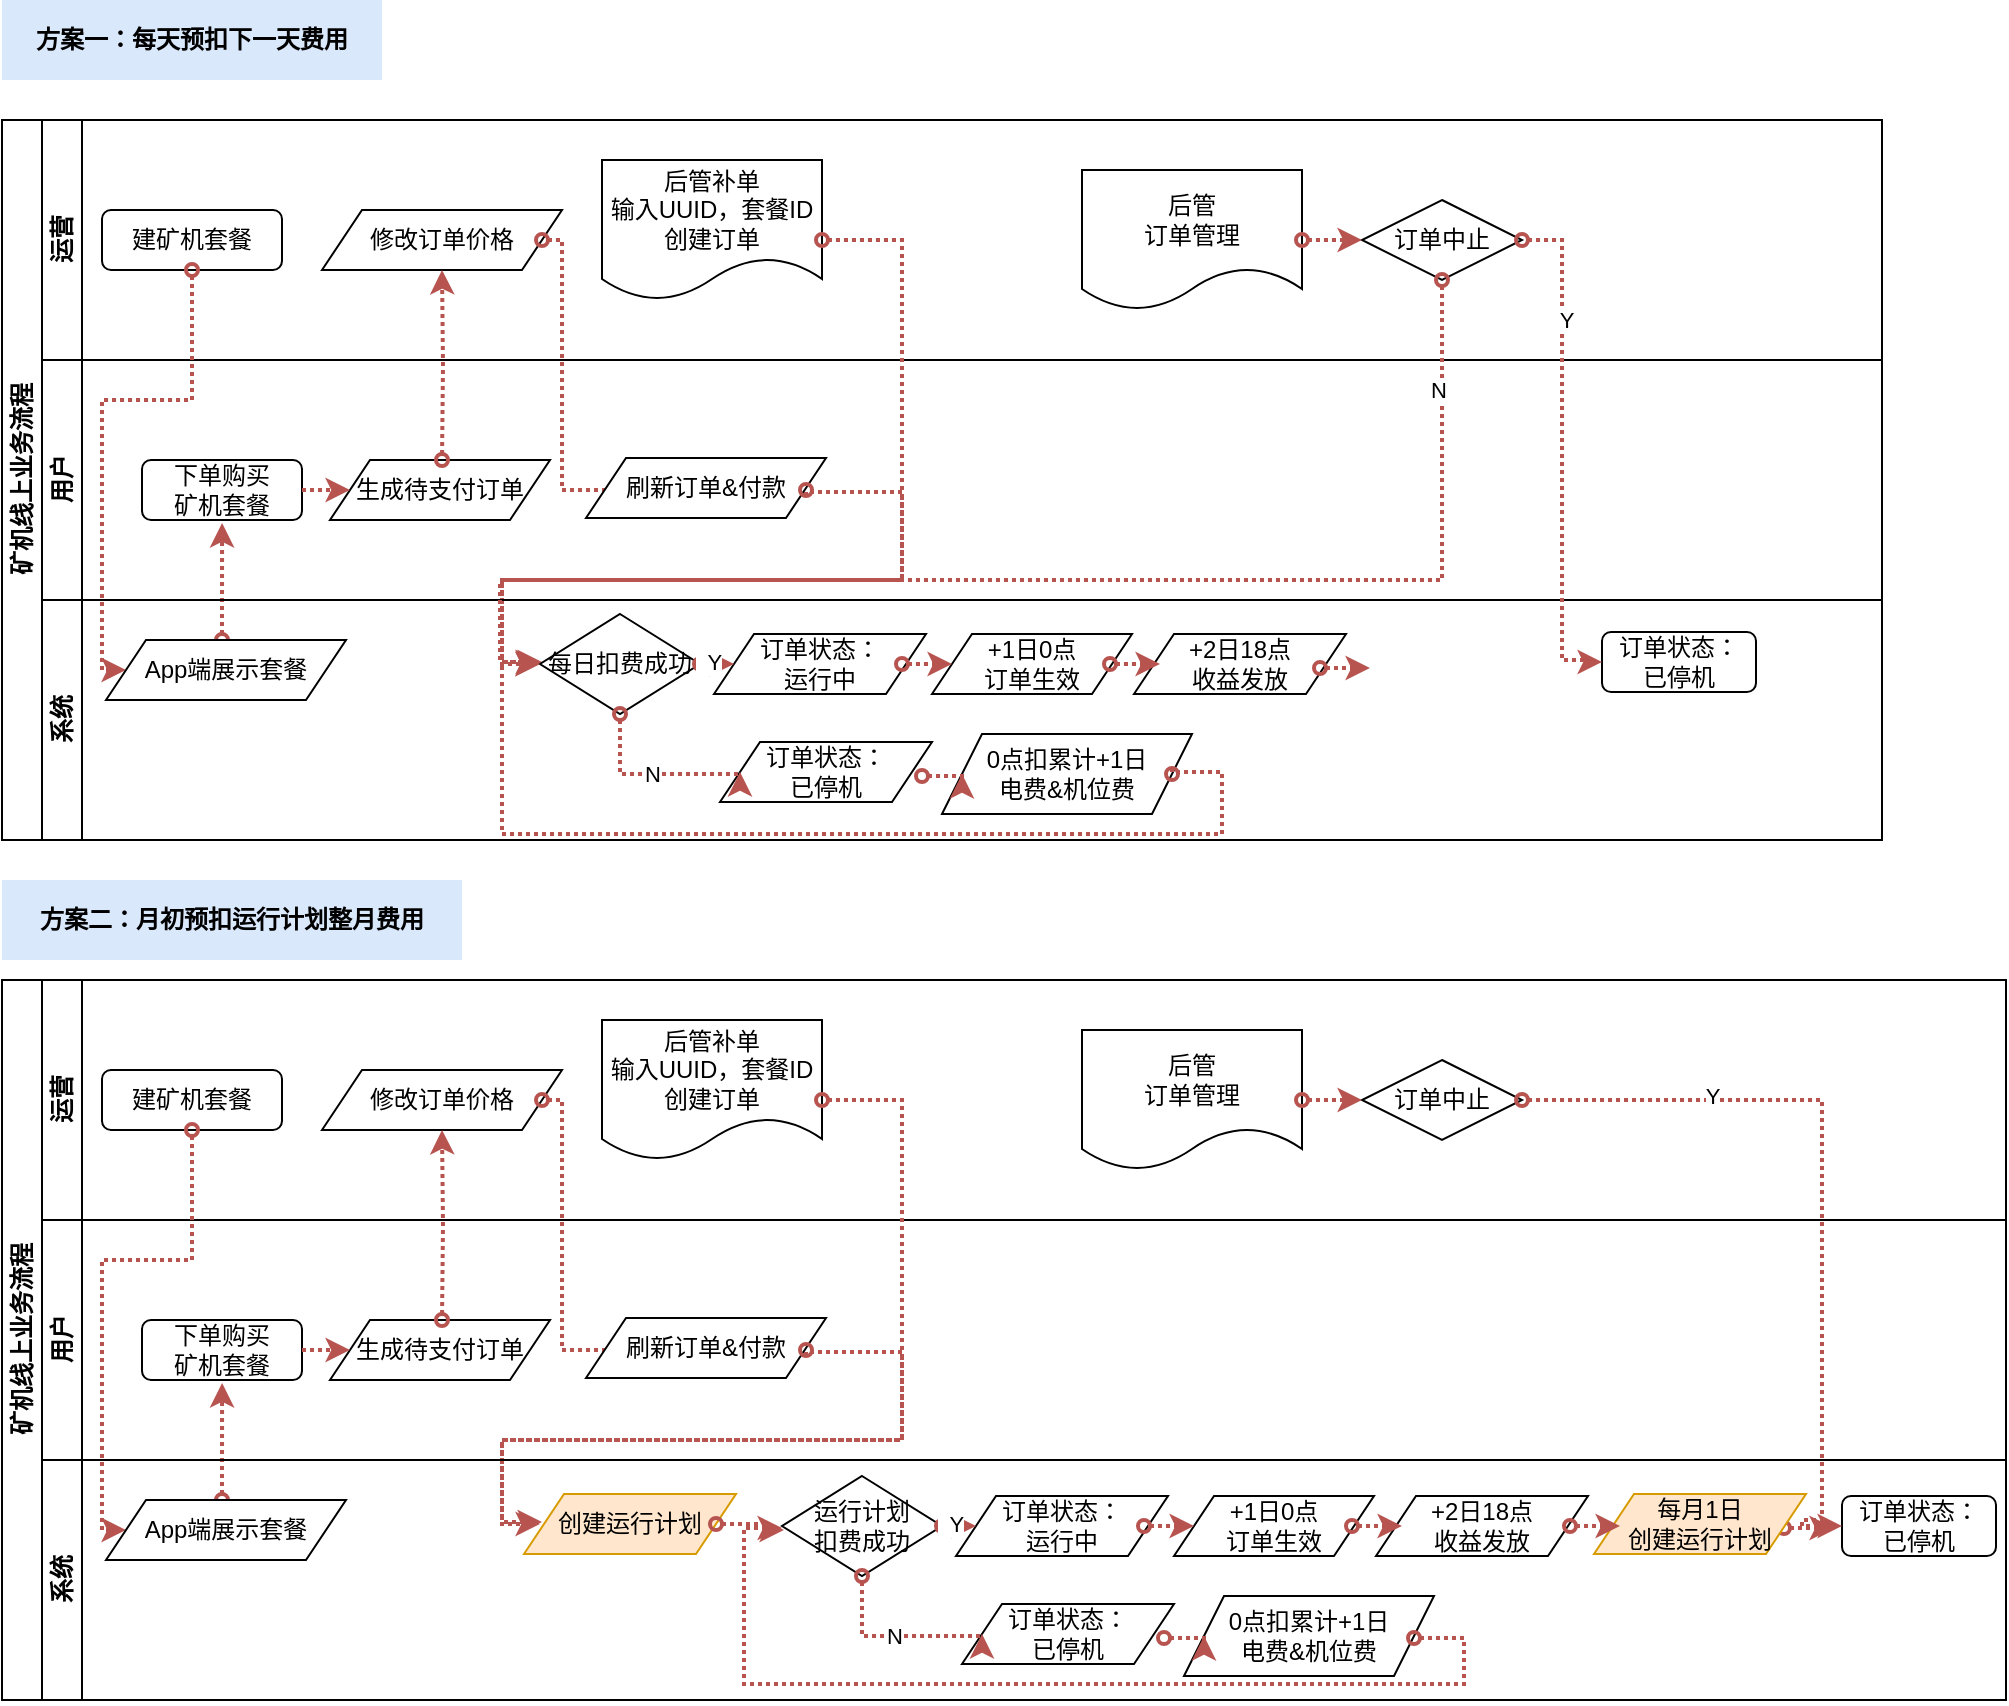 <mxfile version="22.0.4" type="github">
  <diagram id="prtHgNgQTEPvFCAcTncT" name="Page-1">
    <mxGraphModel dx="954" dy="537" grid="1" gridSize="10" guides="1" tooltips="1" connect="1" arrows="1" fold="1" page="1" pageScale="1" pageWidth="827" pageHeight="1169" math="0" shadow="0">
      <root>
        <mxCell id="0" />
        <mxCell id="1" parent="0" />
        <mxCell id="dNxyNK7c78bLwvsdeMH5-19" value="矿机线上业务流程" style="swimlane;html=1;childLayout=stackLayout;resizeParent=1;resizeParentMax=0;horizontal=0;startSize=20;horizontalStack=0;" parent="1" vertex="1">
          <mxGeometry x="40" y="60" width="940" height="360" as="geometry" />
        </mxCell>
        <mxCell id="dNxyNK7c78bLwvsdeMH5-20" value="运营" style="swimlane;html=1;startSize=20;horizontal=0;" parent="dNxyNK7c78bLwvsdeMH5-19" vertex="1">
          <mxGeometry x="20" width="920" height="120" as="geometry" />
        </mxCell>
        <mxCell id="eJ8lgUgesERh-Eou_Fsk-1" value="建矿机套餐" style="rounded=1;whiteSpace=wrap;html=1;" parent="dNxyNK7c78bLwvsdeMH5-20" vertex="1">
          <mxGeometry x="30" y="45" width="90" height="30" as="geometry" />
        </mxCell>
        <mxCell id="eJ8lgUgesERh-Eou_Fsk-6" value="修改订单价格" style="shape=parallelogram;perimeter=parallelogramPerimeter;whiteSpace=wrap;html=1;fixedSize=1;" parent="dNxyNK7c78bLwvsdeMH5-20" vertex="1">
          <mxGeometry x="140" y="45" width="120" height="30" as="geometry" />
        </mxCell>
        <mxCell id="eJ8lgUgesERh-Eou_Fsk-11" value="后管补单&lt;br&gt;输入UUID，套餐ID 创建订单" style="shape=document;whiteSpace=wrap;html=1;boundedLbl=1;" parent="dNxyNK7c78bLwvsdeMH5-20" vertex="1">
          <mxGeometry x="280" y="20" width="110" height="70" as="geometry" />
        </mxCell>
        <mxCell id="eJ8lgUgesERh-Eou_Fsk-24" value="" style="edgeStyle=orthogonalEdgeStyle;rounded=0;orthogonalLoop=1;jettySize=auto;html=1;strokeWidth=2;fillColor=#f8cecc;strokeColor=#b85450;dashed=1;dashPattern=1 1;entryX=0;entryY=0.5;entryDx=0;entryDy=0;startArrow=oval;startFill=0;" parent="dNxyNK7c78bLwvsdeMH5-20" target="eJ8lgUgesERh-Eou_Fsk-7" edge="1">
          <mxGeometry relative="1" as="geometry">
            <mxPoint x="250" y="60" as="sourcePoint" />
            <mxPoint x="280" y="195" as="targetPoint" />
            <Array as="points">
              <mxPoint x="260" y="60" />
              <mxPoint x="260" y="185" />
            </Array>
          </mxGeometry>
        </mxCell>
        <mxCell id="F9DmgFNN-CSLchGyO8Tj-16" value="订单中止" style="rhombus;whiteSpace=wrap;html=1;" vertex="1" parent="dNxyNK7c78bLwvsdeMH5-20">
          <mxGeometry x="660" y="40" width="80" height="40" as="geometry" />
        </mxCell>
        <mxCell id="F9DmgFNN-CSLchGyO8Tj-40" value="后管&lt;br&gt;订单管理" style="shape=document;whiteSpace=wrap;html=1;boundedLbl=1;" vertex="1" parent="dNxyNK7c78bLwvsdeMH5-20">
          <mxGeometry x="520" y="25" width="110" height="70" as="geometry" />
        </mxCell>
        <mxCell id="dNxyNK7c78bLwvsdeMH5-21" value="用户" style="swimlane;html=1;startSize=20;horizontal=0;" parent="dNxyNK7c78bLwvsdeMH5-19" vertex="1">
          <mxGeometry x="20" y="120" width="920" height="120" as="geometry" />
        </mxCell>
        <mxCell id="eJ8lgUgesERh-Eou_Fsk-2" value="下单购买&lt;br&gt;矿机套餐" style="rounded=1;whiteSpace=wrap;html=1;" parent="dNxyNK7c78bLwvsdeMH5-21" vertex="1">
          <mxGeometry x="50" y="50" width="80" height="30" as="geometry" />
        </mxCell>
        <mxCell id="eJ8lgUgesERh-Eou_Fsk-5" value="生成待支付订单" style="shape=parallelogram;perimeter=parallelogramPerimeter;whiteSpace=wrap;html=1;fixedSize=1;" parent="dNxyNK7c78bLwvsdeMH5-21" vertex="1">
          <mxGeometry x="144" y="50" width="110" height="30" as="geometry" />
        </mxCell>
        <mxCell id="eJ8lgUgesERh-Eou_Fsk-7" value="刷新订单&amp;amp;付款" style="shape=parallelogram;perimeter=parallelogramPerimeter;whiteSpace=wrap;html=1;fixedSize=1;" parent="dNxyNK7c78bLwvsdeMH5-21" vertex="1">
          <mxGeometry x="272" y="49" width="120" height="30" as="geometry" />
        </mxCell>
        <mxCell id="eJ8lgUgesERh-Eou_Fsk-21" value="" style="edgeStyle=orthogonalEdgeStyle;rounded=0;orthogonalLoop=1;jettySize=auto;html=1;strokeWidth=2;fillColor=#f8cecc;strokeColor=#b85450;dashed=1;dashPattern=1 1;entryX=0;entryY=0.5;entryDx=0;entryDy=0;exitX=1;exitY=0.5;exitDx=0;exitDy=0;" parent="dNxyNK7c78bLwvsdeMH5-21" source="eJ8lgUgesERh-Eou_Fsk-2" target="eJ8lgUgesERh-Eou_Fsk-5" edge="1">
          <mxGeometry relative="1" as="geometry">
            <mxPoint x="99" y="174" as="sourcePoint" />
            <mxPoint x="99" y="84" as="targetPoint" />
            <Array as="points" />
          </mxGeometry>
        </mxCell>
        <mxCell id="F9DmgFNN-CSLchGyO8Tj-4" value="" style="edgeStyle=orthogonalEdgeStyle;rounded=0;orthogonalLoop=1;jettySize=auto;html=1;strokeWidth=2;fillColor=#f8cecc;strokeColor=#b85450;dashed=1;dashPattern=1 1;startArrow=oval;startFill=0;entryX=0;entryY=0.5;entryDx=0;entryDy=0;" edge="1" parent="dNxyNK7c78bLwvsdeMH5-19" target="F9DmgFNN-CSLchGyO8Tj-7">
          <mxGeometry relative="1" as="geometry">
            <mxPoint x="410" y="60" as="sourcePoint" />
            <mxPoint x="269" y="282" as="targetPoint" />
            <Array as="points">
              <mxPoint x="450" y="60" />
              <mxPoint x="450" y="230" />
              <mxPoint x="250" y="230" />
              <mxPoint x="250" y="272" />
            </Array>
          </mxGeometry>
        </mxCell>
        <mxCell id="eJ8lgUgesERh-Eou_Fsk-26" value="" style="edgeStyle=orthogonalEdgeStyle;rounded=0;orthogonalLoop=1;jettySize=auto;html=1;strokeWidth=2;fillColor=#f8cecc;strokeColor=#b85450;dashed=1;dashPattern=1 1;startArrow=oval;startFill=0;exitX=1;exitY=0.5;exitDx=0;exitDy=0;" parent="dNxyNK7c78bLwvsdeMH5-19" edge="1">
          <mxGeometry relative="1" as="geometry">
            <mxPoint x="402" y="185" as="sourcePoint" />
            <mxPoint x="270" y="271" as="targetPoint" />
            <Array as="points">
              <mxPoint x="402" y="186" />
              <mxPoint x="450" y="186" />
              <mxPoint x="450" y="230" />
              <mxPoint x="250" y="230" />
              <mxPoint x="250" y="271" />
            </Array>
          </mxGeometry>
        </mxCell>
        <mxCell id="eJ8lgUgesERh-Eou_Fsk-17" value="" style="edgeStyle=orthogonalEdgeStyle;rounded=0;orthogonalLoop=1;jettySize=auto;html=1;entryX=0;entryY=0.5;entryDx=0;entryDy=0;fillColor=#f8cecc;strokeColor=#b85450;strokeWidth=2;startArrow=oval;startFill=0;dashed=1;dashPattern=1 1;" parent="dNxyNK7c78bLwvsdeMH5-19" source="eJ8lgUgesERh-Eou_Fsk-1" target="eJ8lgUgesERh-Eou_Fsk-16" edge="1">
          <mxGeometry relative="1" as="geometry">
            <Array as="points">
              <mxPoint x="95" y="140" />
              <mxPoint x="50" y="140" />
              <mxPoint x="50" y="275" />
            </Array>
          </mxGeometry>
        </mxCell>
        <mxCell id="eJ8lgUgesERh-Eou_Fsk-19" value="" style="edgeStyle=orthogonalEdgeStyle;rounded=0;orthogonalLoop=1;jettySize=auto;html=1;strokeWidth=2;fillColor=#f8cecc;strokeColor=#b85450;dashed=1;dashPattern=1 1;startArrow=oval;startFill=0;entryX=0.613;entryY=1.05;entryDx=0;entryDy=0;entryPerimeter=0;" parent="dNxyNK7c78bLwvsdeMH5-19" edge="1">
          <mxGeometry relative="1" as="geometry">
            <mxPoint x="110" y="260" as="sourcePoint" />
            <mxPoint x="110.04" y="201.5" as="targetPoint" />
            <Array as="points" />
          </mxGeometry>
        </mxCell>
        <mxCell id="dNxyNK7c78bLwvsdeMH5-22" value="系统" style="swimlane;html=1;startSize=20;horizontal=0;" parent="dNxyNK7c78bLwvsdeMH5-19" vertex="1">
          <mxGeometry x="20" y="240" width="920" height="120" as="geometry" />
        </mxCell>
        <mxCell id="eJ8lgUgesERh-Eou_Fsk-16" value="App端展示套餐" style="shape=parallelogram;perimeter=parallelogramPerimeter;whiteSpace=wrap;html=1;fixedSize=1;" parent="dNxyNK7c78bLwvsdeMH5-22" vertex="1">
          <mxGeometry x="32" y="20" width="120" height="30" as="geometry" />
        </mxCell>
        <mxCell id="F9DmgFNN-CSLchGyO8Tj-7" value="每日扣费成功" style="rhombus;whiteSpace=wrap;html=1;" vertex="1" parent="dNxyNK7c78bLwvsdeMH5-22">
          <mxGeometry x="249" y="7" width="80" height="50" as="geometry" />
        </mxCell>
        <mxCell id="F9DmgFNN-CSLchGyO8Tj-9" value="订单状态：&lt;br&gt;运行中" style="shape=parallelogram;perimeter=parallelogramPerimeter;whiteSpace=wrap;html=1;fixedSize=1;" vertex="1" parent="dNxyNK7c78bLwvsdeMH5-22">
          <mxGeometry x="336" y="17" width="106" height="30" as="geometry" />
        </mxCell>
        <mxCell id="F9DmgFNN-CSLchGyO8Tj-10" value="订单状态：&lt;br&gt;已停机" style="shape=parallelogram;perimeter=parallelogramPerimeter;whiteSpace=wrap;html=1;fixedSize=1;" vertex="1" parent="dNxyNK7c78bLwvsdeMH5-22">
          <mxGeometry x="339" y="71" width="106" height="30" as="geometry" />
        </mxCell>
        <mxCell id="F9DmgFNN-CSLchGyO8Tj-12" value="0点扣累计+1日&lt;br style=&quot;--tw-border-spacing-x: 0; --tw-border-spacing-y: 0; --tw-translate-x: 0; --tw-translate-y: 0; --tw-rotate: 0; --tw-skew-x: 0; --tw-skew-y: 0; --tw-scale-x: 1; --tw-scale-y: 1; --tw-pan-x: ; --tw-pan-y: ; --tw-pinch-zoom: ; --tw-scroll-snap-strictness: proximity; --tw-gradient-from-position: ; --tw-gradient-via-position: ; --tw-gradient-to-position: ; --tw-ordinal: ; --tw-slashed-zero: ; --tw-numeric-figure: ; --tw-numeric-spacing: ; --tw-numeric-fraction: ; --tw-ring-inset: ; --tw-ring-offset-width: 0px; --tw-ring-offset-color: #fff; --tw-ring-color: rgb(59 130 246 / .5); --tw-ring-offset-shadow: 0 0 #0000; --tw-ring-shadow: 0 0 #0000; --tw-shadow: 0 0 #0000; --tw-shadow-colored: 0 0 #0000; --tw-blur: ; --tw-brightness: ; --tw-contrast: ; --tw-grayscale: ; --tw-hue-rotate: ; --tw-invert: ; --tw-saturate: ; --tw-sepia: ; --tw-drop-shadow: ; --tw-backdrop-blur: ; --tw-backdrop-brightness: ; --tw-backdrop-contrast: ; --tw-backdrop-grayscale: ; --tw-backdrop-hue-rotate: ; --tw-backdrop-invert: ; --tw-backdrop-opacity: ; --tw-backdrop-saturate: ; --tw-backdrop-sepia: ; border-color: var(--border-color);&quot;&gt;电费&amp;amp;机位费" style="shape=parallelogram;perimeter=parallelogramPerimeter;whiteSpace=wrap;html=1;fixedSize=1;" vertex="1" parent="dNxyNK7c78bLwvsdeMH5-22">
          <mxGeometry x="450" y="67" width="125" height="40" as="geometry" />
        </mxCell>
        <mxCell id="F9DmgFNN-CSLchGyO8Tj-14" value="+1日0点&lt;br&gt;订单生效" style="shape=parallelogram;perimeter=parallelogramPerimeter;whiteSpace=wrap;html=1;fixedSize=1;" vertex="1" parent="dNxyNK7c78bLwvsdeMH5-22">
          <mxGeometry x="445" y="17" width="100" height="30" as="geometry" />
        </mxCell>
        <mxCell id="F9DmgFNN-CSLchGyO8Tj-15" value="+2日18点&lt;br&gt;收益发放" style="shape=parallelogram;perimeter=parallelogramPerimeter;whiteSpace=wrap;html=1;fixedSize=1;" vertex="1" parent="dNxyNK7c78bLwvsdeMH5-22">
          <mxGeometry x="546" y="17" width="106" height="30" as="geometry" />
        </mxCell>
        <mxCell id="F9DmgFNN-CSLchGyO8Tj-17" value="" style="edgeStyle=orthogonalEdgeStyle;rounded=0;orthogonalLoop=1;jettySize=auto;html=1;strokeWidth=2;fillColor=#f8cecc;strokeColor=#b85450;dashed=1;dashPattern=1 1;startArrow=oval;startFill=0;exitX=1;exitY=0.5;exitDx=0;exitDy=0;entryX=0;entryY=0.5;entryDx=0;entryDy=0;" edge="1" parent="dNxyNK7c78bLwvsdeMH5-22" source="F9DmgFNN-CSLchGyO8Tj-7" target="F9DmgFNN-CSLchGyO8Tj-9">
          <mxGeometry relative="1" as="geometry">
            <mxPoint x="346" y="32" as="sourcePoint" />
            <mxPoint x="210" y="-58" as="targetPoint" />
            <Array as="points" />
          </mxGeometry>
        </mxCell>
        <mxCell id="F9DmgFNN-CSLchGyO8Tj-32" value="&amp;nbsp; Y" style="edgeLabel;html=1;align=center;verticalAlign=middle;resizable=0;points=[];" vertex="1" connectable="0" parent="F9DmgFNN-CSLchGyO8Tj-17">
          <mxGeometry x="-0.529" y="1" relative="1" as="geometry">
            <mxPoint as="offset" />
          </mxGeometry>
        </mxCell>
        <mxCell id="F9DmgFNN-CSLchGyO8Tj-21" value="订单状态：&lt;br style=&quot;--tw-border-spacing-x: 0; --tw-border-spacing-y: 0; --tw-translate-x: 0; --tw-translate-y: 0; --tw-rotate: 0; --tw-skew-x: 0; --tw-skew-y: 0; --tw-scale-x: 1; --tw-scale-y: 1; --tw-pan-x: ; --tw-pan-y: ; --tw-pinch-zoom: ; --tw-scroll-snap-strictness: proximity; --tw-gradient-from-position: ; --tw-gradient-via-position: ; --tw-gradient-to-position: ; --tw-ordinal: ; --tw-slashed-zero: ; --tw-numeric-figure: ; --tw-numeric-spacing: ; --tw-numeric-fraction: ; --tw-ring-inset: ; --tw-ring-offset-width: 0px; --tw-ring-offset-color: #fff; --tw-ring-color: rgb(59 130 246 / .5); --tw-ring-offset-shadow: 0 0 #0000; --tw-ring-shadow: 0 0 #0000; --tw-shadow: 0 0 #0000; --tw-shadow-colored: 0 0 #0000; --tw-blur: ; --tw-brightness: ; --tw-contrast: ; --tw-grayscale: ; --tw-hue-rotate: ; --tw-invert: ; --tw-saturate: ; --tw-sepia: ; --tw-drop-shadow: ; --tw-backdrop-blur: ; --tw-backdrop-brightness: ; --tw-backdrop-contrast: ; --tw-backdrop-grayscale: ; --tw-backdrop-hue-rotate: ; --tw-backdrop-invert: ; --tw-backdrop-opacity: ; --tw-backdrop-saturate: ; --tw-backdrop-sepia: ; border-color: var(--border-color);&quot;&gt;已停机" style="rounded=1;whiteSpace=wrap;html=1;" vertex="1" parent="dNxyNK7c78bLwvsdeMH5-22">
          <mxGeometry x="780" y="16" width="77" height="30" as="geometry" />
        </mxCell>
        <mxCell id="F9DmgFNN-CSLchGyO8Tj-23" value="N" style="edgeStyle=orthogonalEdgeStyle;rounded=0;orthogonalLoop=1;jettySize=auto;html=1;strokeWidth=2;fillColor=#f8cecc;strokeColor=#b85450;dashed=1;dashPattern=1 1;startArrow=oval;startFill=0;exitX=0.5;exitY=1;exitDx=0;exitDy=0;entryX=0;entryY=0.5;entryDx=0;entryDy=0;" edge="1" parent="dNxyNK7c78bLwvsdeMH5-22" source="F9DmgFNN-CSLchGyO8Tj-7" target="F9DmgFNN-CSLchGyO8Tj-10">
          <mxGeometry relative="1" as="geometry">
            <mxPoint x="339" y="42" as="sourcePoint" />
            <mxPoint x="356" y="42" as="targetPoint" />
            <Array as="points">
              <mxPoint x="289" y="87" />
            </Array>
          </mxGeometry>
        </mxCell>
        <mxCell id="F9DmgFNN-CSLchGyO8Tj-27" value="" style="edgeStyle=orthogonalEdgeStyle;rounded=0;orthogonalLoop=1;jettySize=auto;html=1;strokeWidth=2;fillColor=#f8cecc;strokeColor=#b85450;dashed=1;dashPattern=1 1;startArrow=oval;startFill=0;exitX=1;exitY=0.5;exitDx=0;exitDy=0;entryX=0;entryY=0.5;entryDx=0;entryDy=0;" edge="1" parent="dNxyNK7c78bLwvsdeMH5-22" source="F9DmgFNN-CSLchGyO8Tj-12">
          <mxGeometry relative="1" as="geometry">
            <mxPoint x="565" y="86" as="sourcePoint" />
            <mxPoint x="249" y="31" as="targetPoint" />
            <Array as="points">
              <mxPoint x="565" y="86" />
              <mxPoint x="590" y="86" />
              <mxPoint x="590" y="117" />
              <mxPoint x="230" y="117" />
              <mxPoint x="230" y="31" />
            </Array>
          </mxGeometry>
        </mxCell>
        <mxCell id="F9DmgFNN-CSLchGyO8Tj-31" value="" style="edgeStyle=orthogonalEdgeStyle;rounded=0;orthogonalLoop=1;jettySize=auto;html=1;strokeWidth=2;fillColor=#f8cecc;strokeColor=#b85450;dashed=1;dashPattern=1 1;startArrow=oval;startFill=0;entryX=0;entryY=0.5;entryDx=0;entryDy=0;exitX=0.5;exitY=1;exitDx=0;exitDy=0;" edge="1" parent="dNxyNK7c78bLwvsdeMH5-19" source="F9DmgFNN-CSLchGyO8Tj-16" target="F9DmgFNN-CSLchGyO8Tj-7">
          <mxGeometry relative="1" as="geometry">
            <mxPoint x="720" y="100" as="sourcePoint" />
            <mxPoint x="270" y="270" as="targetPoint" />
            <Array as="points">
              <mxPoint x="720" y="230" />
              <mxPoint x="249" y="230" />
              <mxPoint x="249" y="272" />
            </Array>
          </mxGeometry>
        </mxCell>
        <mxCell id="F9DmgFNN-CSLchGyO8Tj-33" value="N" style="edgeLabel;html=1;align=center;verticalAlign=middle;resizable=0;points=[];" vertex="1" connectable="0" parent="F9DmgFNN-CSLchGyO8Tj-31">
          <mxGeometry x="-0.84" y="-2" relative="1" as="geometry">
            <mxPoint as="offset" />
          </mxGeometry>
        </mxCell>
        <mxCell id="F9DmgFNN-CSLchGyO8Tj-22" value="" style="edgeStyle=orthogonalEdgeStyle;rounded=0;orthogonalLoop=1;jettySize=auto;html=1;strokeWidth=2;fillColor=#f8cecc;strokeColor=#b85450;dashed=1;dashPattern=1 1;startArrow=oval;startFill=0;exitX=1;exitY=0.5;exitDx=0;exitDy=0;entryX=0;entryY=0.5;entryDx=0;entryDy=0;" edge="1" parent="dNxyNK7c78bLwvsdeMH5-19" source="F9DmgFNN-CSLchGyO8Tj-16" target="F9DmgFNN-CSLchGyO8Tj-21">
          <mxGeometry relative="1" as="geometry">
            <mxPoint x="767" y="70" as="sourcePoint" />
            <mxPoint x="787" y="270" as="targetPoint" />
            <Array as="points">
              <mxPoint x="780" y="60" />
              <mxPoint x="780" y="270" />
              <mxPoint x="790" y="270" />
              <mxPoint x="790" y="271" />
            </Array>
          </mxGeometry>
        </mxCell>
        <mxCell id="F9DmgFNN-CSLchGyO8Tj-34" value="Y" style="edgeLabel;html=1;align=center;verticalAlign=middle;resizable=0;points=[];" vertex="1" connectable="0" parent="F9DmgFNN-CSLchGyO8Tj-22">
          <mxGeometry x="-0.52" y="2" relative="1" as="geometry">
            <mxPoint as="offset" />
          </mxGeometry>
        </mxCell>
        <mxCell id="eJ8lgUgesERh-Eou_Fsk-22" value="" style="edgeStyle=orthogonalEdgeStyle;rounded=0;orthogonalLoop=1;jettySize=auto;html=1;strokeWidth=2;fillColor=#f8cecc;strokeColor=#b85450;dashed=1;dashPattern=1 1;entryX=0.5;entryY=1;entryDx=0;entryDy=0;startArrow=oval;startFill=0;" parent="1" target="eJ8lgUgesERh-Eou_Fsk-6" edge="1">
          <mxGeometry relative="1" as="geometry">
            <mxPoint x="260" y="230" as="sourcePoint" />
            <mxPoint x="220" y="255" as="targetPoint" />
            <Array as="points" />
          </mxGeometry>
        </mxCell>
        <mxCell id="F9DmgFNN-CSLchGyO8Tj-18" value="" style="edgeStyle=orthogonalEdgeStyle;rounded=0;orthogonalLoop=1;jettySize=auto;html=1;strokeWidth=2;fillColor=#f8cecc;strokeColor=#b85450;dashed=1;dashPattern=1 1;startArrow=oval;startFill=0;entryX=0;entryY=0.5;entryDx=0;entryDy=0;" edge="1" parent="1" target="F9DmgFNN-CSLchGyO8Tj-14">
          <mxGeometry relative="1" as="geometry">
            <mxPoint x="490" y="332" as="sourcePoint" />
            <mxPoint x="416" y="342" as="targetPoint" />
            <Array as="points" />
          </mxGeometry>
        </mxCell>
        <mxCell id="F9DmgFNN-CSLchGyO8Tj-19" value="" style="edgeStyle=orthogonalEdgeStyle;rounded=0;orthogonalLoop=1;jettySize=auto;html=1;strokeWidth=2;fillColor=#f8cecc;strokeColor=#b85450;dashed=1;dashPattern=1 1;startArrow=oval;startFill=0;entryX=0;entryY=0.5;entryDx=0;entryDy=0;" edge="1" parent="1">
          <mxGeometry relative="1" as="geometry">
            <mxPoint x="594" y="332" as="sourcePoint" />
            <mxPoint x="619" y="332" as="targetPoint" />
            <Array as="points" />
          </mxGeometry>
        </mxCell>
        <mxCell id="F9DmgFNN-CSLchGyO8Tj-20" value="" style="edgeStyle=orthogonalEdgeStyle;rounded=0;orthogonalLoop=1;jettySize=auto;html=1;strokeWidth=2;fillColor=#f8cecc;strokeColor=#b85450;dashed=1;dashPattern=1 1;startArrow=oval;startFill=0;entryX=0;entryY=0.5;entryDx=0;entryDy=0;" edge="1" parent="1">
          <mxGeometry relative="1" as="geometry">
            <mxPoint x="699" y="334" as="sourcePoint" />
            <mxPoint x="724" y="334" as="targetPoint" />
            <Array as="points" />
          </mxGeometry>
        </mxCell>
        <mxCell id="F9DmgFNN-CSLchGyO8Tj-25" value="" style="edgeStyle=orthogonalEdgeStyle;rounded=0;orthogonalLoop=1;jettySize=auto;html=1;strokeWidth=2;fillColor=#f8cecc;strokeColor=#b85450;dashed=1;dashPattern=1 1;startArrow=oval;startFill=0;entryX=0;entryY=0.5;entryDx=0;entryDy=0;" edge="1" parent="1" target="F9DmgFNN-CSLchGyO8Tj-12">
          <mxGeometry relative="1" as="geometry">
            <mxPoint x="500" y="388" as="sourcePoint" />
            <mxPoint x="510" y="390" as="targetPoint" />
            <Array as="points">
              <mxPoint x="520" y="388" />
            </Array>
          </mxGeometry>
        </mxCell>
        <mxCell id="F9DmgFNN-CSLchGyO8Tj-41" value="" style="edgeStyle=orthogonalEdgeStyle;rounded=0;orthogonalLoop=1;jettySize=auto;html=1;strokeWidth=2;fillColor=#f8cecc;strokeColor=#b85450;dashed=1;dashPattern=1 1;entryX=0;entryY=0.5;entryDx=0;entryDy=0;startArrow=oval;startFill=0;" edge="1" parent="1" target="F9DmgFNN-CSLchGyO8Tj-16">
          <mxGeometry relative="1" as="geometry">
            <mxPoint x="690" y="120" as="sourcePoint" />
            <mxPoint x="270" y="145" as="targetPoint" />
            <Array as="points" />
          </mxGeometry>
        </mxCell>
        <mxCell id="F9DmgFNN-CSLchGyO8Tj-67" value="矿机线上业务流程" style="swimlane;html=1;childLayout=stackLayout;resizeParent=1;resizeParentMax=0;horizontal=0;startSize=20;horizontalStack=0;" vertex="1" parent="1">
          <mxGeometry x="40" y="490" width="1002" height="360" as="geometry" />
        </mxCell>
        <mxCell id="F9DmgFNN-CSLchGyO8Tj-68" value="运营" style="swimlane;html=1;startSize=20;horizontal=0;" vertex="1" parent="F9DmgFNN-CSLchGyO8Tj-67">
          <mxGeometry x="20" width="982" height="120" as="geometry" />
        </mxCell>
        <mxCell id="F9DmgFNN-CSLchGyO8Tj-69" value="建矿机套餐" style="rounded=1;whiteSpace=wrap;html=1;" vertex="1" parent="F9DmgFNN-CSLchGyO8Tj-68">
          <mxGeometry x="30" y="45" width="90" height="30" as="geometry" />
        </mxCell>
        <mxCell id="F9DmgFNN-CSLchGyO8Tj-70" value="修改订单价格" style="shape=parallelogram;perimeter=parallelogramPerimeter;whiteSpace=wrap;html=1;fixedSize=1;" vertex="1" parent="F9DmgFNN-CSLchGyO8Tj-68">
          <mxGeometry x="140" y="45" width="120" height="30" as="geometry" />
        </mxCell>
        <mxCell id="F9DmgFNN-CSLchGyO8Tj-71" value="后管补单&lt;br&gt;输入UUID，套餐ID 创建订单" style="shape=document;whiteSpace=wrap;html=1;boundedLbl=1;" vertex="1" parent="F9DmgFNN-CSLchGyO8Tj-68">
          <mxGeometry x="280" y="20" width="110" height="70" as="geometry" />
        </mxCell>
        <mxCell id="F9DmgFNN-CSLchGyO8Tj-72" value="" style="edgeStyle=orthogonalEdgeStyle;rounded=0;orthogonalLoop=1;jettySize=auto;html=1;strokeWidth=2;fillColor=#f8cecc;strokeColor=#b85450;dashed=1;dashPattern=1 1;entryX=0;entryY=0.5;entryDx=0;entryDy=0;startArrow=oval;startFill=0;" edge="1" parent="F9DmgFNN-CSLchGyO8Tj-68" target="F9DmgFNN-CSLchGyO8Tj-78">
          <mxGeometry relative="1" as="geometry">
            <mxPoint x="250" y="60" as="sourcePoint" />
            <mxPoint x="280" y="195" as="targetPoint" />
            <Array as="points">
              <mxPoint x="260" y="60" />
              <mxPoint x="260" y="185" />
            </Array>
          </mxGeometry>
        </mxCell>
        <mxCell id="F9DmgFNN-CSLchGyO8Tj-73" value="订单中止" style="rhombus;whiteSpace=wrap;html=1;" vertex="1" parent="F9DmgFNN-CSLchGyO8Tj-68">
          <mxGeometry x="660" y="40" width="80" height="40" as="geometry" />
        </mxCell>
        <mxCell id="F9DmgFNN-CSLchGyO8Tj-74" value="后管&lt;br&gt;订单管理" style="shape=document;whiteSpace=wrap;html=1;boundedLbl=1;" vertex="1" parent="F9DmgFNN-CSLchGyO8Tj-68">
          <mxGeometry x="520" y="25" width="110" height="70" as="geometry" />
        </mxCell>
        <mxCell id="F9DmgFNN-CSLchGyO8Tj-75" value="用户" style="swimlane;html=1;startSize=20;horizontal=0;" vertex="1" parent="F9DmgFNN-CSLchGyO8Tj-67">
          <mxGeometry x="20" y="120" width="982" height="120" as="geometry" />
        </mxCell>
        <mxCell id="F9DmgFNN-CSLchGyO8Tj-76" value="下单购买&lt;br&gt;矿机套餐" style="rounded=1;whiteSpace=wrap;html=1;" vertex="1" parent="F9DmgFNN-CSLchGyO8Tj-75">
          <mxGeometry x="50" y="50" width="80" height="30" as="geometry" />
        </mxCell>
        <mxCell id="F9DmgFNN-CSLchGyO8Tj-77" value="生成待支付订单" style="shape=parallelogram;perimeter=parallelogramPerimeter;whiteSpace=wrap;html=1;fixedSize=1;" vertex="1" parent="F9DmgFNN-CSLchGyO8Tj-75">
          <mxGeometry x="144" y="50" width="110" height="30" as="geometry" />
        </mxCell>
        <mxCell id="F9DmgFNN-CSLchGyO8Tj-78" value="刷新订单&amp;amp;付款" style="shape=parallelogram;perimeter=parallelogramPerimeter;whiteSpace=wrap;html=1;fixedSize=1;" vertex="1" parent="F9DmgFNN-CSLchGyO8Tj-75">
          <mxGeometry x="272" y="49" width="120" height="30" as="geometry" />
        </mxCell>
        <mxCell id="F9DmgFNN-CSLchGyO8Tj-79" value="" style="edgeStyle=orthogonalEdgeStyle;rounded=0;orthogonalLoop=1;jettySize=auto;html=1;strokeWidth=2;fillColor=#f8cecc;strokeColor=#b85450;dashed=1;dashPattern=1 1;entryX=0;entryY=0.5;entryDx=0;entryDy=0;exitX=1;exitY=0.5;exitDx=0;exitDy=0;" edge="1" parent="F9DmgFNN-CSLchGyO8Tj-75" source="F9DmgFNN-CSLchGyO8Tj-76" target="F9DmgFNN-CSLchGyO8Tj-77">
          <mxGeometry relative="1" as="geometry">
            <mxPoint x="99" y="174" as="sourcePoint" />
            <mxPoint x="99" y="84" as="targetPoint" />
            <Array as="points" />
          </mxGeometry>
        </mxCell>
        <mxCell id="F9DmgFNN-CSLchGyO8Tj-80" value="" style="edgeStyle=orthogonalEdgeStyle;rounded=0;orthogonalLoop=1;jettySize=auto;html=1;strokeWidth=2;fillColor=#f8cecc;strokeColor=#b85450;dashed=1;dashPattern=1 1;startArrow=oval;startFill=0;entryX=0;entryY=0.5;entryDx=0;entryDy=0;" edge="1" parent="F9DmgFNN-CSLchGyO8Tj-67">
          <mxGeometry relative="1" as="geometry">
            <mxPoint x="410" y="60" as="sourcePoint" />
            <mxPoint x="269" y="272" as="targetPoint" />
            <Array as="points">
              <mxPoint x="450" y="60" />
              <mxPoint x="450" y="230" />
              <mxPoint x="250" y="230" />
              <mxPoint x="250" y="272" />
            </Array>
          </mxGeometry>
        </mxCell>
        <mxCell id="F9DmgFNN-CSLchGyO8Tj-81" value="" style="edgeStyle=orthogonalEdgeStyle;rounded=0;orthogonalLoop=1;jettySize=auto;html=1;strokeWidth=2;fillColor=#f8cecc;strokeColor=#b85450;dashed=1;dashPattern=1 1;startArrow=oval;startFill=0;exitX=1;exitY=0.5;exitDx=0;exitDy=0;" edge="1" parent="F9DmgFNN-CSLchGyO8Tj-67">
          <mxGeometry relative="1" as="geometry">
            <mxPoint x="402" y="185" as="sourcePoint" />
            <mxPoint x="270" y="271" as="targetPoint" />
            <Array as="points">
              <mxPoint x="402" y="186" />
              <mxPoint x="450" y="186" />
              <mxPoint x="450" y="230" />
              <mxPoint x="250" y="230" />
              <mxPoint x="250" y="271" />
            </Array>
          </mxGeometry>
        </mxCell>
        <mxCell id="F9DmgFNN-CSLchGyO8Tj-82" value="" style="edgeStyle=orthogonalEdgeStyle;rounded=0;orthogonalLoop=1;jettySize=auto;html=1;entryX=0;entryY=0.5;entryDx=0;entryDy=0;fillColor=#f8cecc;strokeColor=#b85450;strokeWidth=2;startArrow=oval;startFill=0;dashed=1;dashPattern=1 1;" edge="1" parent="F9DmgFNN-CSLchGyO8Tj-67" source="F9DmgFNN-CSLchGyO8Tj-69" target="F9DmgFNN-CSLchGyO8Tj-85">
          <mxGeometry relative="1" as="geometry">
            <Array as="points">
              <mxPoint x="95" y="140" />
              <mxPoint x="50" y="140" />
              <mxPoint x="50" y="275" />
            </Array>
          </mxGeometry>
        </mxCell>
        <mxCell id="F9DmgFNN-CSLchGyO8Tj-83" value="" style="edgeStyle=orthogonalEdgeStyle;rounded=0;orthogonalLoop=1;jettySize=auto;html=1;strokeWidth=2;fillColor=#f8cecc;strokeColor=#b85450;dashed=1;dashPattern=1 1;startArrow=oval;startFill=0;entryX=0.613;entryY=1.05;entryDx=0;entryDy=0;entryPerimeter=0;" edge="1" parent="F9DmgFNN-CSLchGyO8Tj-67">
          <mxGeometry relative="1" as="geometry">
            <mxPoint x="110" y="260" as="sourcePoint" />
            <mxPoint x="110.04" y="201.5" as="targetPoint" />
            <Array as="points" />
          </mxGeometry>
        </mxCell>
        <mxCell id="F9DmgFNN-CSLchGyO8Tj-84" value="系统" style="swimlane;html=1;startSize=20;horizontal=0;" vertex="1" parent="F9DmgFNN-CSLchGyO8Tj-67">
          <mxGeometry x="20" y="240" width="982" height="120" as="geometry" />
        </mxCell>
        <mxCell id="F9DmgFNN-CSLchGyO8Tj-85" value="App端展示套餐" style="shape=parallelogram;perimeter=parallelogramPerimeter;whiteSpace=wrap;html=1;fixedSize=1;" vertex="1" parent="F9DmgFNN-CSLchGyO8Tj-84">
          <mxGeometry x="32" y="20" width="120" height="30" as="geometry" />
        </mxCell>
        <mxCell id="F9DmgFNN-CSLchGyO8Tj-42" value="运行计划&lt;br&gt;扣费成功" style="rhombus;whiteSpace=wrap;html=1;" vertex="1" parent="F9DmgFNN-CSLchGyO8Tj-84">
          <mxGeometry x="370" y="8" width="80" height="50" as="geometry" />
        </mxCell>
        <mxCell id="F9DmgFNN-CSLchGyO8Tj-43" value="订单状态：&lt;br&gt;运行中" style="shape=parallelogram;perimeter=parallelogramPerimeter;whiteSpace=wrap;html=1;fixedSize=1;" vertex="1" parent="F9DmgFNN-CSLchGyO8Tj-84">
          <mxGeometry x="457" y="18" width="106" height="30" as="geometry" />
        </mxCell>
        <mxCell id="F9DmgFNN-CSLchGyO8Tj-44" value="订单状态：&lt;br&gt;已停机" style="shape=parallelogram;perimeter=parallelogramPerimeter;whiteSpace=wrap;html=1;fixedSize=1;" vertex="1" parent="F9DmgFNN-CSLchGyO8Tj-84">
          <mxGeometry x="460" y="72" width="106" height="30" as="geometry" />
        </mxCell>
        <mxCell id="F9DmgFNN-CSLchGyO8Tj-45" value="0点扣累计+1日&lt;br style=&quot;--tw-border-spacing-x: 0; --tw-border-spacing-y: 0; --tw-translate-x: 0; --tw-translate-y: 0; --tw-rotate: 0; --tw-skew-x: 0; --tw-skew-y: 0; --tw-scale-x: 1; --tw-scale-y: 1; --tw-pan-x: ; --tw-pan-y: ; --tw-pinch-zoom: ; --tw-scroll-snap-strictness: proximity; --tw-gradient-from-position: ; --tw-gradient-via-position: ; --tw-gradient-to-position: ; --tw-ordinal: ; --tw-slashed-zero: ; --tw-numeric-figure: ; --tw-numeric-spacing: ; --tw-numeric-fraction: ; --tw-ring-inset: ; --tw-ring-offset-width: 0px; --tw-ring-offset-color: #fff; --tw-ring-color: rgb(59 130 246 / .5); --tw-ring-offset-shadow: 0 0 #0000; --tw-ring-shadow: 0 0 #0000; --tw-shadow: 0 0 #0000; --tw-shadow-colored: 0 0 #0000; --tw-blur: ; --tw-brightness: ; --tw-contrast: ; --tw-grayscale: ; --tw-hue-rotate: ; --tw-invert: ; --tw-saturate: ; --tw-sepia: ; --tw-drop-shadow: ; --tw-backdrop-blur: ; --tw-backdrop-brightness: ; --tw-backdrop-contrast: ; --tw-backdrop-grayscale: ; --tw-backdrop-hue-rotate: ; --tw-backdrop-invert: ; --tw-backdrop-opacity: ; --tw-backdrop-saturate: ; --tw-backdrop-sepia: ; border-color: var(--border-color);&quot;&gt;电费&amp;amp;机位费" style="shape=parallelogram;perimeter=parallelogramPerimeter;whiteSpace=wrap;html=1;fixedSize=1;" vertex="1" parent="F9DmgFNN-CSLchGyO8Tj-84">
          <mxGeometry x="571" y="68" width="125" height="40" as="geometry" />
        </mxCell>
        <mxCell id="F9DmgFNN-CSLchGyO8Tj-46" value="+1日0点&lt;br&gt;订单生效" style="shape=parallelogram;perimeter=parallelogramPerimeter;whiteSpace=wrap;html=1;fixedSize=1;" vertex="1" parent="F9DmgFNN-CSLchGyO8Tj-84">
          <mxGeometry x="566" y="18" width="100" height="30" as="geometry" />
        </mxCell>
        <mxCell id="F9DmgFNN-CSLchGyO8Tj-47" value="+2日18点&lt;br&gt;收益发放" style="shape=parallelogram;perimeter=parallelogramPerimeter;whiteSpace=wrap;html=1;fixedSize=1;" vertex="1" parent="F9DmgFNN-CSLchGyO8Tj-84">
          <mxGeometry x="667" y="18" width="106" height="30" as="geometry" />
        </mxCell>
        <mxCell id="F9DmgFNN-CSLchGyO8Tj-48" value="" style="edgeStyle=orthogonalEdgeStyle;rounded=0;orthogonalLoop=1;jettySize=auto;html=1;strokeWidth=2;fillColor=#f8cecc;strokeColor=#b85450;dashed=1;dashPattern=1 1;startArrow=oval;startFill=0;exitX=1;exitY=0.5;exitDx=0;exitDy=0;entryX=0;entryY=0.5;entryDx=0;entryDy=0;" edge="1" parent="F9DmgFNN-CSLchGyO8Tj-84" source="F9DmgFNN-CSLchGyO8Tj-42" target="F9DmgFNN-CSLchGyO8Tj-43">
          <mxGeometry relative="1" as="geometry">
            <mxPoint x="467" y="33" as="sourcePoint" />
            <mxPoint x="331" y="-57" as="targetPoint" />
            <Array as="points" />
          </mxGeometry>
        </mxCell>
        <mxCell id="F9DmgFNN-CSLchGyO8Tj-49" value="&amp;nbsp; Y" style="edgeLabel;html=1;align=center;verticalAlign=middle;resizable=0;points=[];" vertex="1" connectable="0" parent="F9DmgFNN-CSLchGyO8Tj-48">
          <mxGeometry x="-0.529" y="1" relative="1" as="geometry">
            <mxPoint as="offset" />
          </mxGeometry>
        </mxCell>
        <mxCell id="F9DmgFNN-CSLchGyO8Tj-50" value="订单状态：&lt;br style=&quot;--tw-border-spacing-x: 0; --tw-border-spacing-y: 0; --tw-translate-x: 0; --tw-translate-y: 0; --tw-rotate: 0; --tw-skew-x: 0; --tw-skew-y: 0; --tw-scale-x: 1; --tw-scale-y: 1; --tw-pan-x: ; --tw-pan-y: ; --tw-pinch-zoom: ; --tw-scroll-snap-strictness: proximity; --tw-gradient-from-position: ; --tw-gradient-via-position: ; --tw-gradient-to-position: ; --tw-ordinal: ; --tw-slashed-zero: ; --tw-numeric-figure: ; --tw-numeric-spacing: ; --tw-numeric-fraction: ; --tw-ring-inset: ; --tw-ring-offset-width: 0px; --tw-ring-offset-color: #fff; --tw-ring-color: rgb(59 130 246 / .5); --tw-ring-offset-shadow: 0 0 #0000; --tw-ring-shadow: 0 0 #0000; --tw-shadow: 0 0 #0000; --tw-shadow-colored: 0 0 #0000; --tw-blur: ; --tw-brightness: ; --tw-contrast: ; --tw-grayscale: ; --tw-hue-rotate: ; --tw-invert: ; --tw-saturate: ; --tw-sepia: ; --tw-drop-shadow: ; --tw-backdrop-blur: ; --tw-backdrop-brightness: ; --tw-backdrop-contrast: ; --tw-backdrop-grayscale: ; --tw-backdrop-hue-rotate: ; --tw-backdrop-invert: ; --tw-backdrop-opacity: ; --tw-backdrop-saturate: ; --tw-backdrop-sepia: ; border-color: var(--border-color);&quot;&gt;已停机" style="rounded=1;whiteSpace=wrap;html=1;" vertex="1" parent="F9DmgFNN-CSLchGyO8Tj-84">
          <mxGeometry x="900" y="18" width="77" height="30" as="geometry" />
        </mxCell>
        <mxCell id="F9DmgFNN-CSLchGyO8Tj-51" value="N" style="edgeStyle=orthogonalEdgeStyle;rounded=0;orthogonalLoop=1;jettySize=auto;html=1;strokeWidth=2;fillColor=#f8cecc;strokeColor=#b85450;dashed=1;dashPattern=1 1;startArrow=oval;startFill=0;exitX=0.5;exitY=1;exitDx=0;exitDy=0;entryX=0;entryY=0.5;entryDx=0;entryDy=0;" edge="1" parent="F9DmgFNN-CSLchGyO8Tj-84" source="F9DmgFNN-CSLchGyO8Tj-42" target="F9DmgFNN-CSLchGyO8Tj-44">
          <mxGeometry relative="1" as="geometry">
            <mxPoint x="460" y="43" as="sourcePoint" />
            <mxPoint x="477" y="43" as="targetPoint" />
            <Array as="points">
              <mxPoint x="410" y="88" />
            </Array>
          </mxGeometry>
        </mxCell>
        <mxCell id="F9DmgFNN-CSLchGyO8Tj-52" value="" style="edgeStyle=orthogonalEdgeStyle;rounded=0;orthogonalLoop=1;jettySize=auto;html=1;strokeWidth=2;fillColor=#f8cecc;strokeColor=#b85450;dashed=1;dashPattern=1 1;startArrow=oval;startFill=0;exitX=1;exitY=0.5;exitDx=0;exitDy=0;entryX=0;entryY=0.5;entryDx=0;entryDy=0;" edge="1" parent="F9DmgFNN-CSLchGyO8Tj-84">
          <mxGeometry relative="1" as="geometry">
            <mxPoint x="686" y="89" as="sourcePoint" />
            <mxPoint x="370" y="34" as="targetPoint" />
            <Array as="points">
              <mxPoint x="711" y="89" />
              <mxPoint x="711" y="112" />
              <mxPoint x="351" y="112" />
              <mxPoint x="351" y="34" />
            </Array>
          </mxGeometry>
        </mxCell>
        <mxCell id="F9DmgFNN-CSLchGyO8Tj-57" value="" style="edgeStyle=orthogonalEdgeStyle;rounded=0;orthogonalLoop=1;jettySize=auto;html=1;strokeWidth=2;fillColor=#f8cecc;strokeColor=#b85450;dashed=1;dashPattern=1 1;startArrow=oval;startFill=0;entryX=0;entryY=0.5;entryDx=0;entryDy=0;" edge="1" parent="F9DmgFNN-CSLchGyO8Tj-84" target="F9DmgFNN-CSLchGyO8Tj-46">
          <mxGeometry relative="1" as="geometry">
            <mxPoint x="551" y="33" as="sourcePoint" />
            <mxPoint x="477" y="43" as="targetPoint" />
            <Array as="points" />
          </mxGeometry>
        </mxCell>
        <mxCell id="F9DmgFNN-CSLchGyO8Tj-58" value="" style="edgeStyle=orthogonalEdgeStyle;rounded=0;orthogonalLoop=1;jettySize=auto;html=1;strokeWidth=2;fillColor=#f8cecc;strokeColor=#b85450;dashed=1;dashPattern=1 1;startArrow=oval;startFill=0;entryX=0;entryY=0.5;entryDx=0;entryDy=0;" edge="1" parent="F9DmgFNN-CSLchGyO8Tj-84">
          <mxGeometry relative="1" as="geometry">
            <mxPoint x="655" y="33" as="sourcePoint" />
            <mxPoint x="680" y="33" as="targetPoint" />
            <Array as="points" />
          </mxGeometry>
        </mxCell>
        <mxCell id="F9DmgFNN-CSLchGyO8Tj-59" value="" style="edgeStyle=orthogonalEdgeStyle;rounded=0;orthogonalLoop=1;jettySize=auto;html=1;strokeWidth=2;fillColor=#f8cecc;strokeColor=#b85450;dashed=1;dashPattern=1 1;startArrow=oval;startFill=0;entryX=0;entryY=0.5;entryDx=0;entryDy=0;" edge="1" parent="F9DmgFNN-CSLchGyO8Tj-84">
          <mxGeometry relative="1" as="geometry">
            <mxPoint x="871" y="34" as="sourcePoint" />
            <mxPoint x="896" y="34" as="targetPoint" />
            <Array as="points" />
          </mxGeometry>
        </mxCell>
        <mxCell id="F9DmgFNN-CSLchGyO8Tj-60" value="" style="edgeStyle=orthogonalEdgeStyle;rounded=0;orthogonalLoop=1;jettySize=auto;html=1;strokeWidth=2;fillColor=#f8cecc;strokeColor=#b85450;dashed=1;dashPattern=1 1;startArrow=oval;startFill=0;entryX=0;entryY=0.5;entryDx=0;entryDy=0;" edge="1" parent="F9DmgFNN-CSLchGyO8Tj-84" target="F9DmgFNN-CSLchGyO8Tj-45">
          <mxGeometry relative="1" as="geometry">
            <mxPoint x="561" y="89" as="sourcePoint" />
            <mxPoint x="571" y="91" as="targetPoint" />
            <Array as="points">
              <mxPoint x="581" y="89" />
            </Array>
          </mxGeometry>
        </mxCell>
        <mxCell id="F9DmgFNN-CSLchGyO8Tj-61" value="创建运行计划" style="shape=parallelogram;perimeter=parallelogramPerimeter;whiteSpace=wrap;html=1;fixedSize=1;fillColor=#ffe6cc;strokeColor=#d79b00;" vertex="1" parent="F9DmgFNN-CSLchGyO8Tj-84">
          <mxGeometry x="241" y="17" width="106" height="30" as="geometry" />
        </mxCell>
        <mxCell id="F9DmgFNN-CSLchGyO8Tj-64" value="每月1日&lt;br&gt;创建运行计划" style="shape=parallelogram;perimeter=parallelogramPerimeter;whiteSpace=wrap;html=1;fixedSize=1;fillColor=#ffe6cc;strokeColor=#d79b00;" vertex="1" parent="F9DmgFNN-CSLchGyO8Tj-84">
          <mxGeometry x="776" y="17" width="106" height="30" as="geometry" />
        </mxCell>
        <mxCell id="F9DmgFNN-CSLchGyO8Tj-65" value="" style="edgeStyle=orthogonalEdgeStyle;rounded=0;orthogonalLoop=1;jettySize=auto;html=1;strokeWidth=2;fillColor=#f8cecc;strokeColor=#b85450;dashed=1;dashPattern=1 1;startArrow=oval;startFill=0;entryX=0;entryY=0.5;entryDx=0;entryDy=0;" edge="1" parent="F9DmgFNN-CSLchGyO8Tj-84">
          <mxGeometry relative="1" as="geometry">
            <mxPoint x="764" y="33" as="sourcePoint" />
            <mxPoint x="789" y="33" as="targetPoint" />
            <Array as="points" />
          </mxGeometry>
        </mxCell>
        <mxCell id="F9DmgFNN-CSLchGyO8Tj-66" value="" style="edgeStyle=orthogonalEdgeStyle;rounded=0;orthogonalLoop=1;jettySize=auto;html=1;strokeWidth=2;fillColor=#f8cecc;strokeColor=#b85450;dashed=1;dashPattern=1 1;startArrow=oval;startFill=0;entryX=0;entryY=0.5;entryDx=0;entryDy=0;exitX=1;exitY=0.5;exitDx=0;exitDy=0;" edge="1" parent="F9DmgFNN-CSLchGyO8Tj-84" source="F9DmgFNN-CSLchGyO8Tj-61">
          <mxGeometry relative="1" as="geometry">
            <mxPoint x="346" y="35" as="sourcePoint" />
            <mxPoint x="371" y="35" as="targetPoint" />
            <Array as="points">
              <mxPoint x="361" y="32" />
              <mxPoint x="361" y="35" />
            </Array>
          </mxGeometry>
        </mxCell>
        <mxCell id="F9DmgFNN-CSLchGyO8Tj-99" value="" style="edgeStyle=orthogonalEdgeStyle;rounded=0;orthogonalLoop=1;jettySize=auto;html=1;strokeWidth=2;fillColor=#f8cecc;strokeColor=#b85450;dashed=1;dashPattern=1 1;startArrow=oval;startFill=0;exitX=1;exitY=0.5;exitDx=0;exitDy=0;entryX=0;entryY=0.5;entryDx=0;entryDy=0;" edge="1" parent="F9DmgFNN-CSLchGyO8Tj-67" source="F9DmgFNN-CSLchGyO8Tj-73" target="F9DmgFNN-CSLchGyO8Tj-50">
          <mxGeometry relative="1" as="geometry">
            <mxPoint x="767" y="70" as="sourcePoint" />
            <mxPoint x="910" y="270" as="targetPoint" />
            <Array as="points">
              <mxPoint x="910" y="60" />
              <mxPoint x="910" y="270" />
              <mxPoint x="900" y="270" />
              <mxPoint x="900" y="273" />
            </Array>
          </mxGeometry>
        </mxCell>
        <mxCell id="F9DmgFNN-CSLchGyO8Tj-100" value="Y" style="edgeLabel;html=1;align=center;verticalAlign=middle;resizable=0;points=[];" vertex="1" connectable="0" parent="F9DmgFNN-CSLchGyO8Tj-99">
          <mxGeometry x="-0.52" y="2" relative="1" as="geometry">
            <mxPoint as="offset" />
          </mxGeometry>
        </mxCell>
        <mxCell id="F9DmgFNN-CSLchGyO8Tj-101" value="" style="edgeStyle=orthogonalEdgeStyle;rounded=0;orthogonalLoop=1;jettySize=auto;html=1;strokeWidth=2;fillColor=#f8cecc;strokeColor=#b85450;dashed=1;dashPattern=1 1;entryX=0.5;entryY=1;entryDx=0;entryDy=0;startArrow=oval;startFill=0;" edge="1" parent="1" target="F9DmgFNN-CSLchGyO8Tj-70">
          <mxGeometry relative="1" as="geometry">
            <mxPoint x="260" y="660" as="sourcePoint" />
            <mxPoint x="220" y="685" as="targetPoint" />
            <Array as="points" />
          </mxGeometry>
        </mxCell>
        <mxCell id="F9DmgFNN-CSLchGyO8Tj-106" value="" style="edgeStyle=orthogonalEdgeStyle;rounded=0;orthogonalLoop=1;jettySize=auto;html=1;strokeWidth=2;fillColor=#f8cecc;strokeColor=#b85450;dashed=1;dashPattern=1 1;entryX=0;entryY=0.5;entryDx=0;entryDy=0;startArrow=oval;startFill=0;" edge="1" parent="1" target="F9DmgFNN-CSLchGyO8Tj-73">
          <mxGeometry relative="1" as="geometry">
            <mxPoint x="690" y="550" as="sourcePoint" />
            <mxPoint x="270" y="575" as="targetPoint" />
            <Array as="points" />
          </mxGeometry>
        </mxCell>
        <mxCell id="F9DmgFNN-CSLchGyO8Tj-107" value="方案一：每天预扣下一天费用" style="rounded=0;whiteSpace=wrap;html=1;strokeColor=none;fillColor=#dae8fc;fontStyle=1" vertex="1" parent="1">
          <mxGeometry x="40" width="190" height="40" as="geometry" />
        </mxCell>
        <mxCell id="F9DmgFNN-CSLchGyO8Tj-108" value="方案二：月初预扣运行计划整月费用" style="rounded=0;whiteSpace=wrap;html=1;strokeColor=none;fillColor=#dae8fc;fontStyle=1" vertex="1" parent="1">
          <mxGeometry x="40" y="440" width="230" height="40" as="geometry" />
        </mxCell>
      </root>
    </mxGraphModel>
  </diagram>
</mxfile>
